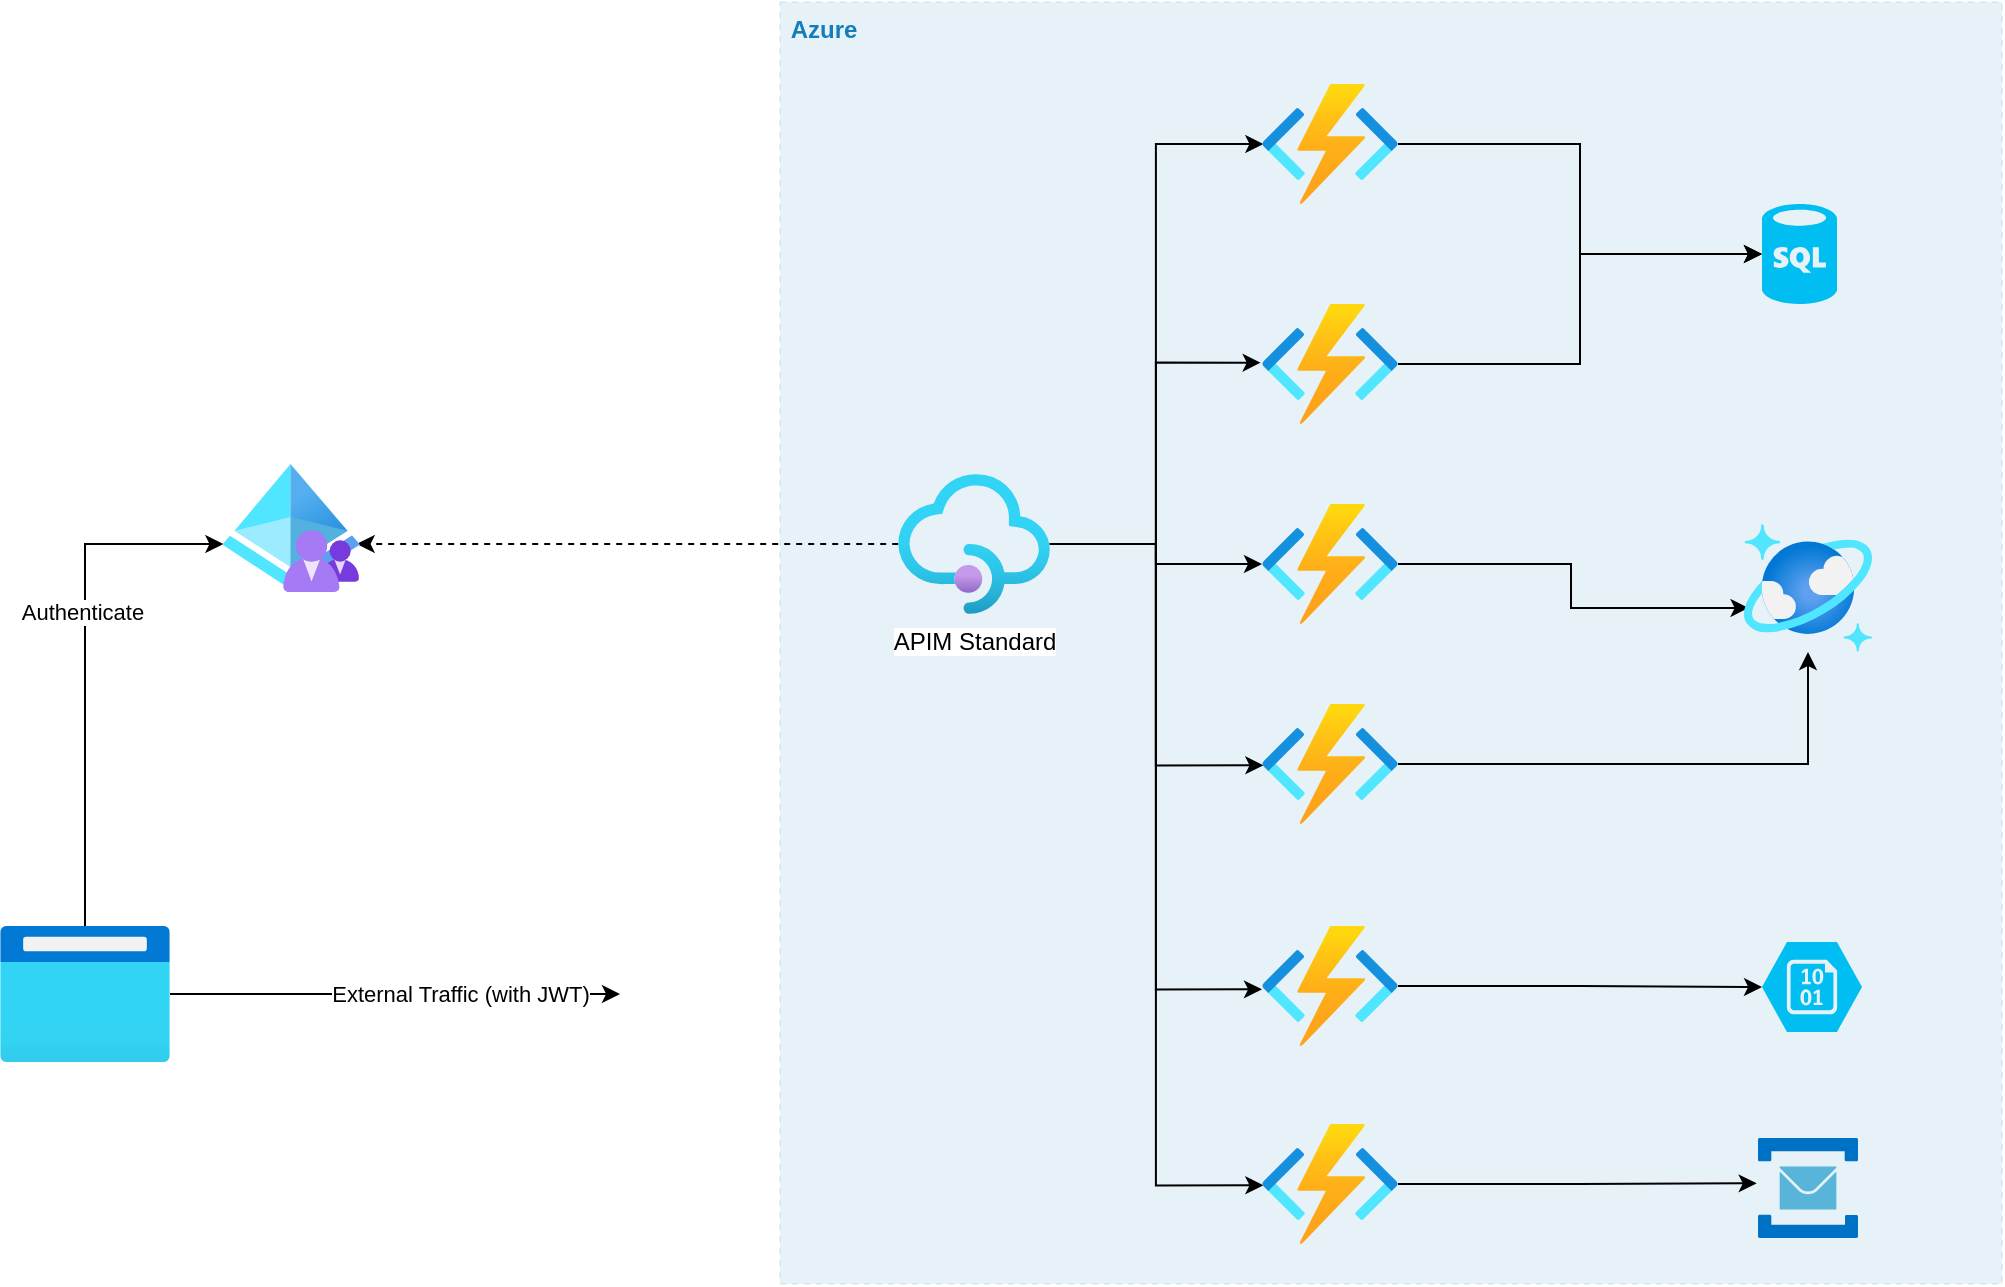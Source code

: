 <mxfile version="20.0.1" type="github">
  <diagram id="8nODRzFNrfPmHGJv4N7a" name="Page-1">
    <mxGraphModel dx="1662" dy="1122" grid="1" gridSize="10" guides="1" tooltips="1" connect="1" arrows="1" fold="1" page="1" pageScale="1" pageWidth="850" pageHeight="1100" math="0" shadow="0">
      <root>
        <mxCell id="0" />
        <mxCell id="1" parent="0" />
        <mxCell id="Au3nYON6wW2kxBXZTk8z-2" style="edgeStyle=orthogonalEdgeStyle;rounded=0;orthogonalLoop=1;jettySize=auto;html=1;" edge="1" parent="1" source="Au3nYON6wW2kxBXZTk8z-6">
          <mxGeometry relative="1" as="geometry">
            <mxPoint x="450" y="590" as="sourcePoint" />
            <mxPoint x="640" y="766" as="targetPoint" />
          </mxGeometry>
        </mxCell>
        <mxCell id="Au3nYON6wW2kxBXZTk8z-3" value="External Traffic (with JWT)" style="edgeLabel;html=1;align=center;verticalAlign=middle;resizable=0;points=[];" vertex="1" connectable="0" parent="Au3nYON6wW2kxBXZTk8z-2">
          <mxGeometry x="-0.745" relative="1" as="geometry">
            <mxPoint x="116" as="offset" />
          </mxGeometry>
        </mxCell>
        <mxCell id="Au3nYON6wW2kxBXZTk8z-4" style="edgeStyle=orthogonalEdgeStyle;rounded=0;orthogonalLoop=1;jettySize=auto;html=1;entryX=0.01;entryY=0.625;entryDx=0;entryDy=0;entryPerimeter=0;" edge="1" parent="1" source="Au3nYON6wW2kxBXZTk8z-6" target="Au3nYON6wW2kxBXZTk8z-18">
          <mxGeometry relative="1" as="geometry">
            <mxPoint x="372.31" y="469.36" as="targetPoint" />
            <Array as="points">
              <mxPoint x="373" y="541" />
            </Array>
          </mxGeometry>
        </mxCell>
        <mxCell id="Au3nYON6wW2kxBXZTk8z-5" value="Authenticate" style="edgeLabel;html=1;align=center;verticalAlign=middle;resizable=0;points=[];" vertex="1" connectable="0" parent="Au3nYON6wW2kxBXZTk8z-4">
          <mxGeometry x="0.206" y="2" relative="1" as="geometry">
            <mxPoint as="offset" />
          </mxGeometry>
        </mxCell>
        <mxCell id="Au3nYON6wW2kxBXZTk8z-6" value="" style="aspect=fixed;html=1;points=[];align=center;image;fontSize=12;image=img/lib/azure2/general/Browser.svg;dashed=1;fillColor=none;" vertex="1" parent="1">
          <mxGeometry x="330" y="732" width="85" height="68" as="geometry" />
        </mxCell>
        <mxCell id="Au3nYON6wW2kxBXZTk8z-7" value=" Azure" style="fillColor=#147EBA;strokeColor=#147EBA;verticalAlign=top;fontStyle=1;fontColor=#147EBA;align=left;dashed=1;opacity=10;" vertex="1" parent="1">
          <mxGeometry x="720" y="270" width="611" height="641" as="geometry" />
        </mxCell>
        <mxCell id="Au3nYON6wW2kxBXZTk8z-8" style="edgeStyle=orthogonalEdgeStyle;rounded=0;orthogonalLoop=1;jettySize=auto;html=1;entryX=0.976;entryY=0.625;entryDx=0;entryDy=0;entryPerimeter=0;dashed=1;" edge="1" parent="1" source="Au3nYON6wW2kxBXZTk8z-15" target="Au3nYON6wW2kxBXZTk8z-18">
          <mxGeometry relative="1" as="geometry">
            <mxPoint x="521" y="545" as="targetPoint" />
          </mxGeometry>
        </mxCell>
        <mxCell id="Au3nYON6wW2kxBXZTk8z-9" style="edgeStyle=orthogonalEdgeStyle;rounded=0;orthogonalLoop=1;jettySize=auto;html=1;entryX=0.01;entryY=0.5;entryDx=0;entryDy=0;entryPerimeter=0;" edge="1" parent="1" source="Au3nYON6wW2kxBXZTk8z-15" target="Au3nYON6wW2kxBXZTk8z-28">
          <mxGeometry relative="1" as="geometry" />
        </mxCell>
        <mxCell id="Au3nYON6wW2kxBXZTk8z-10" style="edgeStyle=orthogonalEdgeStyle;rounded=0;orthogonalLoop=1;jettySize=auto;html=1;entryX=-0.01;entryY=0.489;entryDx=0;entryDy=0;entryPerimeter=0;" edge="1" parent="1" source="Au3nYON6wW2kxBXZTk8z-15" target="Au3nYON6wW2kxBXZTk8z-17">
          <mxGeometry relative="1" as="geometry" />
        </mxCell>
        <mxCell id="Au3nYON6wW2kxBXZTk8z-11" style="edgeStyle=orthogonalEdgeStyle;rounded=0;orthogonalLoop=1;jettySize=auto;html=1;" edge="1" parent="1" source="Au3nYON6wW2kxBXZTk8z-15" target="Au3nYON6wW2kxBXZTk8z-20">
          <mxGeometry relative="1" as="geometry" />
        </mxCell>
        <mxCell id="Au3nYON6wW2kxBXZTk8z-12" style="edgeStyle=orthogonalEdgeStyle;rounded=0;orthogonalLoop=1;jettySize=auto;html=1;entryX=0.01;entryY=0.511;entryDx=0;entryDy=0;entryPerimeter=0;" edge="1" parent="1" source="Au3nYON6wW2kxBXZTk8z-15" target="Au3nYON6wW2kxBXZTk8z-22">
          <mxGeometry relative="1" as="geometry" />
        </mxCell>
        <mxCell id="Au3nYON6wW2kxBXZTk8z-13" style="edgeStyle=orthogonalEdgeStyle;rounded=0;orthogonalLoop=1;jettySize=auto;html=1;entryX=0;entryY=0.528;entryDx=0;entryDy=0;entryPerimeter=0;" edge="1" parent="1" source="Au3nYON6wW2kxBXZTk8z-15" target="Au3nYON6wW2kxBXZTk8z-24">
          <mxGeometry relative="1" as="geometry" />
        </mxCell>
        <mxCell id="Au3nYON6wW2kxBXZTk8z-14" style="edgeStyle=orthogonalEdgeStyle;rounded=0;orthogonalLoop=1;jettySize=auto;html=1;entryX=0.01;entryY=0.511;entryDx=0;entryDy=0;entryPerimeter=0;" edge="1" parent="1" source="Au3nYON6wW2kxBXZTk8z-15" target="Au3nYON6wW2kxBXZTk8z-26">
          <mxGeometry relative="1" as="geometry" />
        </mxCell>
        <mxCell id="Au3nYON6wW2kxBXZTk8z-15" value="APIM Standard" style="aspect=fixed;html=1;points=[];align=center;image;fontSize=12;image=img/lib/azure2/app_services/API_Management_Services.svg;dashed=1;dashPattern=1 4;fillColor=#147EBA;" vertex="1" parent="1">
          <mxGeometry x="779.1" y="506" width="75.83" height="70" as="geometry" />
        </mxCell>
        <mxCell id="Au3nYON6wW2kxBXZTk8z-16" style="edgeStyle=orthogonalEdgeStyle;rounded=0;orthogonalLoop=1;jettySize=auto;html=1;entryX=0;entryY=0.5;entryDx=0;entryDy=0;entryPerimeter=0;" edge="1" parent="1" source="Au3nYON6wW2kxBXZTk8z-17" target="Au3nYON6wW2kxBXZTk8z-29">
          <mxGeometry relative="1" as="geometry" />
        </mxCell>
        <mxCell id="Au3nYON6wW2kxBXZTk8z-17" value="" style="aspect=fixed;html=1;points=[];align=center;image;fontSize=12;image=img/lib/azure2/iot/Function_Apps.svg;fillColor=none;" vertex="1" parent="1">
          <mxGeometry x="961" y="421" width="68" height="60" as="geometry" />
        </mxCell>
        <mxCell id="Au3nYON6wW2kxBXZTk8z-18" value="" style="aspect=fixed;html=1;points=[];align=center;image;fontSize=12;image=img/lib/azure2/identity/Azure_AD_B2C.svg;" vertex="1" parent="1">
          <mxGeometry x="441" y="501" width="69" height="64" as="geometry" />
        </mxCell>
        <mxCell id="Au3nYON6wW2kxBXZTk8z-19" style="edgeStyle=orthogonalEdgeStyle;rounded=0;orthogonalLoop=1;jettySize=auto;html=1;entryX=0.036;entryY=0.656;entryDx=0;entryDy=0;entryPerimeter=0;" edge="1" parent="1" source="Au3nYON6wW2kxBXZTk8z-20" target="Au3nYON6wW2kxBXZTk8z-30">
          <mxGeometry relative="1" as="geometry" />
        </mxCell>
        <mxCell id="Au3nYON6wW2kxBXZTk8z-20" value="" style="aspect=fixed;html=1;points=[];align=center;image;fontSize=12;image=img/lib/azure2/iot/Function_Apps.svg;fillColor=none;" vertex="1" parent="1">
          <mxGeometry x="961" y="521" width="68" height="60" as="geometry" />
        </mxCell>
        <mxCell id="Au3nYON6wW2kxBXZTk8z-21" style="edgeStyle=orthogonalEdgeStyle;rounded=0;orthogonalLoop=1;jettySize=auto;html=1;" edge="1" parent="1" source="Au3nYON6wW2kxBXZTk8z-22" target="Au3nYON6wW2kxBXZTk8z-30">
          <mxGeometry relative="1" as="geometry" />
        </mxCell>
        <mxCell id="Au3nYON6wW2kxBXZTk8z-22" value="" style="aspect=fixed;html=1;points=[];align=center;image;fontSize=12;image=img/lib/azure2/iot/Function_Apps.svg;fillColor=none;" vertex="1" parent="1">
          <mxGeometry x="961" y="621" width="68" height="60" as="geometry" />
        </mxCell>
        <mxCell id="Au3nYON6wW2kxBXZTk8z-23" style="edgeStyle=orthogonalEdgeStyle;rounded=0;orthogonalLoop=1;jettySize=auto;html=1;entryX=0;entryY=0.5;entryDx=0;entryDy=0;entryPerimeter=0;" edge="1" parent="1" source="Au3nYON6wW2kxBXZTk8z-24" target="Au3nYON6wW2kxBXZTk8z-31">
          <mxGeometry relative="1" as="geometry" />
        </mxCell>
        <mxCell id="Au3nYON6wW2kxBXZTk8z-24" value="" style="aspect=fixed;html=1;points=[];align=center;image;fontSize=12;image=img/lib/azure2/iot/Function_Apps.svg;fillColor=none;" vertex="1" parent="1">
          <mxGeometry x="961" y="732" width="68" height="60" as="geometry" />
        </mxCell>
        <mxCell id="Au3nYON6wW2kxBXZTk8z-25" style="edgeStyle=orthogonalEdgeStyle;rounded=0;orthogonalLoop=1;jettySize=auto;html=1;entryX=-0.013;entryY=0.453;entryDx=0;entryDy=0;entryPerimeter=0;" edge="1" parent="1" source="Au3nYON6wW2kxBXZTk8z-26" target="Au3nYON6wW2kxBXZTk8z-32">
          <mxGeometry relative="1" as="geometry" />
        </mxCell>
        <mxCell id="Au3nYON6wW2kxBXZTk8z-26" value="" style="aspect=fixed;html=1;points=[];align=center;image;fontSize=12;image=img/lib/azure2/iot/Function_Apps.svg;fillColor=none;" vertex="1" parent="1">
          <mxGeometry x="961" y="831" width="68" height="60" as="geometry" />
        </mxCell>
        <mxCell id="Au3nYON6wW2kxBXZTk8z-27" style="edgeStyle=orthogonalEdgeStyle;rounded=0;orthogonalLoop=1;jettySize=auto;html=1;entryX=0;entryY=0.5;entryDx=0;entryDy=0;entryPerimeter=0;" edge="1" parent="1" source="Au3nYON6wW2kxBXZTk8z-28" target="Au3nYON6wW2kxBXZTk8z-29">
          <mxGeometry relative="1" as="geometry" />
        </mxCell>
        <mxCell id="Au3nYON6wW2kxBXZTk8z-28" value="" style="aspect=fixed;html=1;points=[];align=center;image;fontSize=12;image=img/lib/azure2/iot/Function_Apps.svg;fillColor=none;" vertex="1" parent="1">
          <mxGeometry x="961" y="311" width="68" height="60" as="geometry" />
        </mxCell>
        <mxCell id="Au3nYON6wW2kxBXZTk8z-29" value="" style="verticalLabelPosition=bottom;html=1;verticalAlign=top;align=center;strokeColor=none;fillColor=#00BEF2;shape=mxgraph.azure.sql_database;" vertex="1" parent="1">
          <mxGeometry x="1211" y="371" width="37.5" height="50" as="geometry" />
        </mxCell>
        <mxCell id="Au3nYON6wW2kxBXZTk8z-30" value="" style="aspect=fixed;html=1;points=[];align=center;image;fontSize=12;image=img/lib/azure2/databases/Azure_Cosmos_DB.svg;" vertex="1" parent="1">
          <mxGeometry x="1202" y="531" width="64" height="64" as="geometry" />
        </mxCell>
        <mxCell id="Au3nYON6wW2kxBXZTk8z-31" value="" style="verticalLabelPosition=bottom;html=1;verticalAlign=top;align=center;strokeColor=none;fillColor=#00BEF2;shape=mxgraph.azure.storage_blob;" vertex="1" parent="1">
          <mxGeometry x="1211" y="740" width="50" height="45" as="geometry" />
        </mxCell>
        <mxCell id="Au3nYON6wW2kxBXZTk8z-32" value="" style="sketch=0;aspect=fixed;html=1;points=[];align=center;image;fontSize=12;image=img/lib/mscae/Service_Bus.svg;" vertex="1" parent="1">
          <mxGeometry x="1209" y="838" width="50" height="50" as="geometry" />
        </mxCell>
      </root>
    </mxGraphModel>
  </diagram>
</mxfile>
